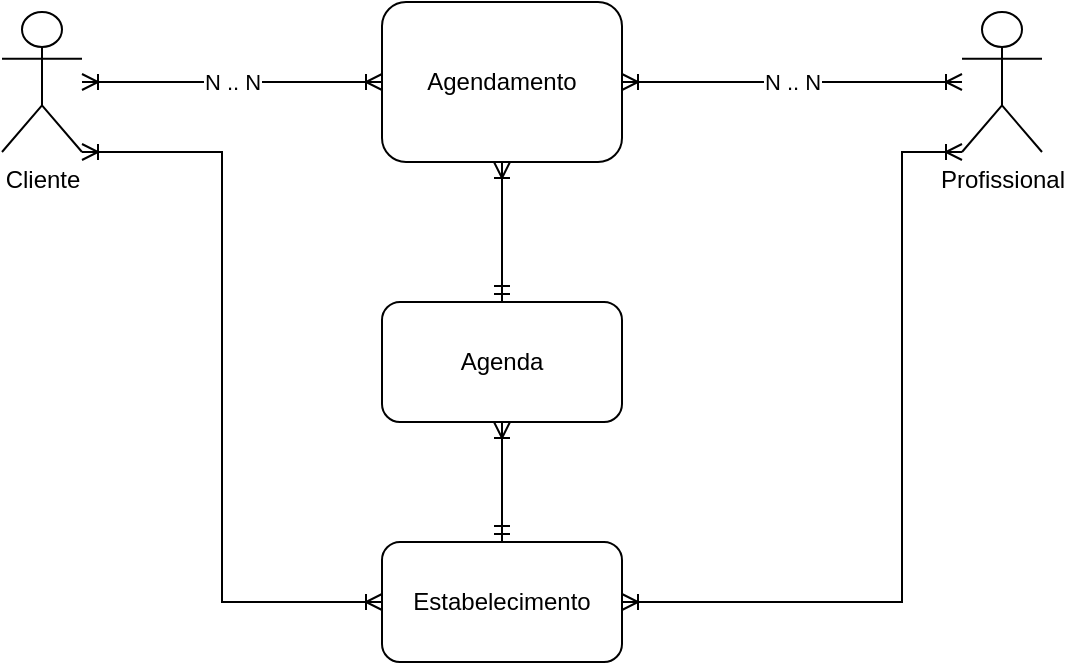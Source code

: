 <mxfile>
    <diagram id="C5RBs43oDa-KdzZeNtuy" name="Page-1">
        <mxGraphModel dx="1324" dy="776" grid="1" gridSize="10" guides="1" tooltips="1" connect="1" arrows="1" fold="1" page="1" pageScale="1" pageWidth="827" pageHeight="1169" math="0" shadow="0">
            <root>
                <mxCell id="WIyWlLk6GJQsqaUBKTNV-0"/>
                <mxCell id="WIyWlLk6GJQsqaUBKTNV-1" parent="WIyWlLk6GJQsqaUBKTNV-0"/>
                <mxCell id="oRMiCwzHCgwkClPl75h4-26" style="edgeStyle=orthogonalEdgeStyle;rounded=0;orthogonalLoop=1;jettySize=auto;html=1;exitX=1;exitY=1;exitDx=0;exitDy=0;exitPerimeter=0;entryX=0;entryY=0.5;entryDx=0;entryDy=0;startArrow=ERoneToMany;startFill=0;endArrow=ERoneToMany;endFill=0;" parent="WIyWlLk6GJQsqaUBKTNV-1" source="oRMiCwzHCgwkClPl75h4-0" target="oRMiCwzHCgwkClPl75h4-23" edge="1">
                    <mxGeometry relative="1" as="geometry">
                        <Array as="points">
                            <mxPoint x="264" y="165"/>
                            <mxPoint x="264" y="390"/>
                        </Array>
                    </mxGeometry>
                </mxCell>
                <mxCell id="oRMiCwzHCgwkClPl75h4-0" value="Cliente" style="shape=umlActor;verticalLabelPosition=bottom;verticalAlign=top;html=1;outlineConnect=0;" parent="WIyWlLk6GJQsqaUBKTNV-1" vertex="1">
                    <mxGeometry x="154" y="95" width="40" height="70" as="geometry"/>
                </mxCell>
                <mxCell id="oRMiCwzHCgwkClPl75h4-24" value="" style="edgeStyle=orthogonalEdgeStyle;rounded=0;orthogonalLoop=1;jettySize=auto;html=1;startArrow=ERoneToMany;startFill=0;endArrow=ERmandOne;endFill=0;" parent="WIyWlLk6GJQsqaUBKTNV-1" source="oRMiCwzHCgwkClPl75h4-8" target="oRMiCwzHCgwkClPl75h4-23" edge="1">
                    <mxGeometry relative="1" as="geometry"/>
                </mxCell>
                <mxCell id="oRMiCwzHCgwkClPl75h4-8" value="Agenda" style="rounded=1;whiteSpace=wrap;html=1;" parent="WIyWlLk6GJQsqaUBKTNV-1" vertex="1">
                    <mxGeometry x="344" y="240" width="120" height="60" as="geometry"/>
                </mxCell>
                <mxCell id="oRMiCwzHCgwkClPl75h4-25" style="edgeStyle=orthogonalEdgeStyle;rounded=0;orthogonalLoop=1;jettySize=auto;html=1;entryX=1;entryY=0.5;entryDx=0;entryDy=0;startArrow=ERoneToMany;startFill=0;endArrow=ERoneToMany;endFill=0;exitX=0;exitY=1;exitDx=0;exitDy=0;exitPerimeter=0;" parent="WIyWlLk6GJQsqaUBKTNV-1" source="oRMiCwzHCgwkClPl75h4-11" target="oRMiCwzHCgwkClPl75h4-23" edge="1">
                    <mxGeometry relative="1" as="geometry">
                        <mxPoint x="654" y="170" as="sourcePoint"/>
                        <Array as="points">
                            <mxPoint x="604" y="165"/>
                            <mxPoint x="604" y="390"/>
                        </Array>
                    </mxGeometry>
                </mxCell>
                <mxCell id="oRMiCwzHCgwkClPl75h4-11" value="Profissional" style="shape=umlActor;verticalLabelPosition=bottom;verticalAlign=top;html=1;outlineConnect=0;" parent="WIyWlLk6GJQsqaUBKTNV-1" vertex="1">
                    <mxGeometry x="634" y="95" width="40" height="70" as="geometry"/>
                </mxCell>
                <mxCell id="oRMiCwzHCgwkClPl75h4-17" value="N .. N" style="edgeStyle=orthogonalEdgeStyle;rounded=0;orthogonalLoop=1;jettySize=auto;html=1;startArrow=ERoneToMany;startFill=0;endArrow=ERoneToMany;endFill=0;" parent="WIyWlLk6GJQsqaUBKTNV-1" source="oRMiCwzHCgwkClPl75h4-16" target="oRMiCwzHCgwkClPl75h4-0" edge="1">
                    <mxGeometry relative="1" as="geometry"/>
                </mxCell>
                <mxCell id="oRMiCwzHCgwkClPl75h4-19" value="N .. N" style="edgeStyle=orthogonalEdgeStyle;rounded=0;orthogonalLoop=1;jettySize=auto;html=1;exitX=1;exitY=0.5;exitDx=0;exitDy=0;endArrow=ERoneToMany;endFill=0;startArrow=ERoneToMany;startFill=0;" parent="WIyWlLk6GJQsqaUBKTNV-1" source="oRMiCwzHCgwkClPl75h4-16" target="oRMiCwzHCgwkClPl75h4-11" edge="1">
                    <mxGeometry relative="1" as="geometry">
                        <Array as="points"/>
                    </mxGeometry>
                </mxCell>
                <mxCell id="oRMiCwzHCgwkClPl75h4-21" style="edgeStyle=orthogonalEdgeStyle;rounded=0;orthogonalLoop=1;jettySize=auto;html=1;startArrow=ERoneToMany;startFill=0;endArrow=ERmandOne;endFill=0;" parent="WIyWlLk6GJQsqaUBKTNV-1" source="oRMiCwzHCgwkClPl75h4-16" target="oRMiCwzHCgwkClPl75h4-8" edge="1">
                    <mxGeometry relative="1" as="geometry"/>
                </mxCell>
                <mxCell id="oRMiCwzHCgwkClPl75h4-16" value="Agendamento" style="rounded=1;whiteSpace=wrap;html=1;" parent="WIyWlLk6GJQsqaUBKTNV-1" vertex="1">
                    <mxGeometry x="344" y="90" width="120" height="80" as="geometry"/>
                </mxCell>
                <mxCell id="oRMiCwzHCgwkClPl75h4-23" value="Estabelecimento" style="rounded=1;whiteSpace=wrap;html=1;" parent="WIyWlLk6GJQsqaUBKTNV-1" vertex="1">
                    <mxGeometry x="344" y="360" width="120" height="60" as="geometry"/>
                </mxCell>
            </root>
        </mxGraphModel>
    </diagram>
</mxfile>